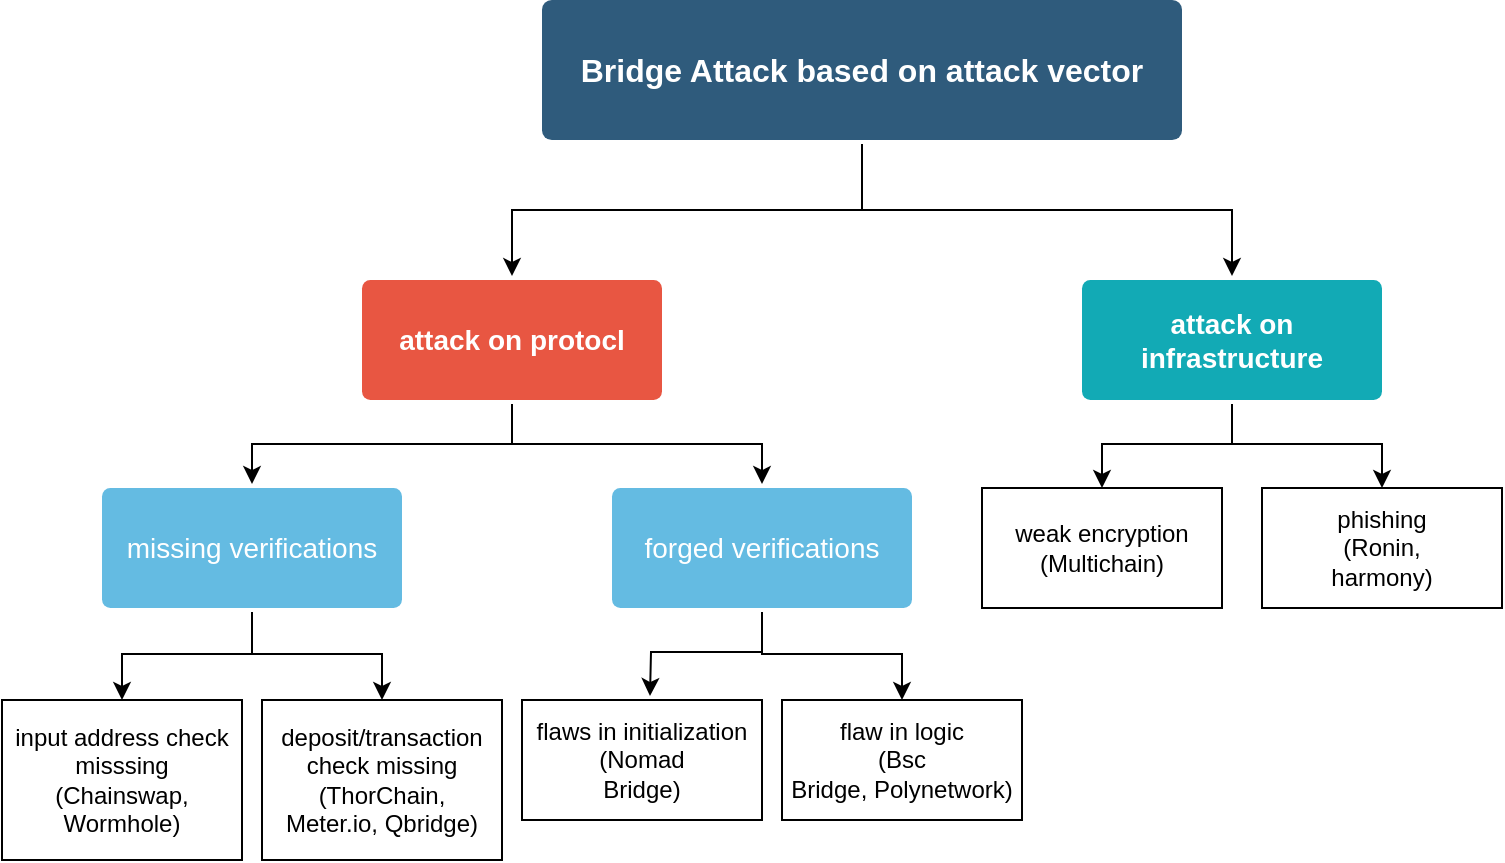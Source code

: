 <mxfile version="21.1.5" type="github">
  <diagram id="6a731a19-8d31-9384-78a2-239565b7b9f0" name="Page-1">
    <mxGraphModel dx="1377" dy="788" grid="1" gridSize="10" guides="1" tooltips="1" connect="1" arrows="1" fold="1" page="1" pageScale="1" pageWidth="1169" pageHeight="827" background="none" math="0" shadow="0">
      <root>
        <mxCell id="0" />
        <mxCell id="1" parent="0" />
        <mxCell id="ZxaLVjg4lCuClCTcrxUT-1771" style="edgeStyle=orthogonalEdgeStyle;rounded=0;orthogonalLoop=1;jettySize=auto;html=1;entryX=0.5;entryY=0;entryDx=0;entryDy=0;" edge="1" parent="1" source="1749" target="1753">
          <mxGeometry relative="1" as="geometry" />
        </mxCell>
        <mxCell id="ZxaLVjg4lCuClCTcrxUT-1772" style="edgeStyle=orthogonalEdgeStyle;rounded=0;orthogonalLoop=1;jettySize=auto;html=1;" edge="1" parent="1" source="1749" target="1771">
          <mxGeometry relative="1" as="geometry" />
        </mxCell>
        <mxCell id="1749" value="Bridge Attack based on attack vector" style="rounded=1;whiteSpace=wrap;html=1;shadow=0;labelBackgroundColor=none;strokeColor=none;strokeWidth=3;fillColor=#2F5B7C;fontFamily=Helvetica;fontSize=16;fontColor=#FFFFFF;align=center;fontStyle=1;spacing=5;arcSize=7;perimeterSpacing=2;" parent="1" vertex="1">
          <mxGeometry x="400" y="170" width="320" height="70" as="geometry" />
        </mxCell>
        <mxCell id="Ssj8lL_0qwXRlfFjcbHE-1780" style="edgeStyle=orthogonalEdgeStyle;rounded=0;orthogonalLoop=1;jettySize=auto;html=1;entryX=0.5;entryY=0;entryDx=0;entryDy=0;" parent="1" source="1753" target="1763" edge="1">
          <mxGeometry relative="1" as="geometry" />
        </mxCell>
        <mxCell id="Ssj8lL_0qwXRlfFjcbHE-1783" style="edgeStyle=orthogonalEdgeStyle;rounded=0;orthogonalLoop=1;jettySize=auto;html=1;entryX=0.5;entryY=0;entryDx=0;entryDy=0;" parent="1" source="1753" target="Ssj8lL_0qwXRlfFjcbHE-1779" edge="1">
          <mxGeometry relative="1" as="geometry" />
        </mxCell>
        <mxCell id="1753" value="attack on protocl" style="rounded=1;whiteSpace=wrap;html=1;shadow=0;labelBackgroundColor=none;strokeColor=none;strokeWidth=3;fillColor=#e85642;fontFamily=Helvetica;fontSize=14;fontColor=#FFFFFF;align=center;spacing=5;fontStyle=1;arcSize=7;perimeterSpacing=2;" parent="1" vertex="1">
          <mxGeometry x="310" y="310" width="150" height="60" as="geometry" />
        </mxCell>
        <mxCell id="ZxaLVjg4lCuClCTcrxUT-1779" style="edgeStyle=orthogonalEdgeStyle;rounded=0;orthogonalLoop=1;jettySize=auto;html=1;entryX=0.5;entryY=0;entryDx=0;entryDy=0;" edge="1" parent="1" source="1763" target="ZxaLVjg4lCuClCTcrxUT-1773">
          <mxGeometry relative="1" as="geometry" />
        </mxCell>
        <mxCell id="ZxaLVjg4lCuClCTcrxUT-1786" style="edgeStyle=orthogonalEdgeStyle;rounded=0;orthogonalLoop=1;jettySize=auto;html=1;" edge="1" parent="1" source="1763" target="ZxaLVjg4lCuClCTcrxUT-1774">
          <mxGeometry relative="1" as="geometry" />
        </mxCell>
        <mxCell id="1763" value="missing verifications" style="rounded=1;whiteSpace=wrap;html=1;shadow=0;labelBackgroundColor=none;strokeColor=none;strokeWidth=3;fillColor=#64bbe2;fontFamily=Helvetica;fontSize=14;fontColor=#FFFFFF;align=center;spacing=5;arcSize=7;perimeterSpacing=2;" parent="1" vertex="1">
          <mxGeometry x="180" y="414" width="150" height="60" as="geometry" />
        </mxCell>
        <mxCell id="ZxaLVjg4lCuClCTcrxUT-1783" style="edgeStyle=orthogonalEdgeStyle;rounded=0;orthogonalLoop=1;jettySize=auto;html=1;entryX=0.5;entryY=0;entryDx=0;entryDy=0;" edge="1" parent="1" source="1771" target="ZxaLVjg4lCuClCTcrxUT-1777">
          <mxGeometry relative="1" as="geometry" />
        </mxCell>
        <mxCell id="ZxaLVjg4lCuClCTcrxUT-1784" style="edgeStyle=orthogonalEdgeStyle;rounded=0;orthogonalLoop=1;jettySize=auto;html=1;entryX=0.5;entryY=0;entryDx=0;entryDy=0;" edge="1" parent="1" source="1771" target="ZxaLVjg4lCuClCTcrxUT-1778">
          <mxGeometry relative="1" as="geometry" />
        </mxCell>
        <mxCell id="1771" value="attack on infrastructure" style="rounded=1;whiteSpace=wrap;html=1;shadow=0;labelBackgroundColor=none;strokeColor=none;strokeWidth=3;fillColor=#12aab5;fontFamily=Helvetica;fontSize=14;fontColor=#FFFFFF;align=center;spacing=5;fontStyle=1;arcSize=7;perimeterSpacing=2;" parent="1" vertex="1">
          <mxGeometry x="670" y="310.0" width="150" height="60" as="geometry" />
        </mxCell>
        <mxCell id="ZxaLVjg4lCuClCTcrxUT-1781" style="edgeStyle=orthogonalEdgeStyle;rounded=0;orthogonalLoop=1;jettySize=auto;html=1;" edge="1" parent="1" source="Ssj8lL_0qwXRlfFjcbHE-1779">
          <mxGeometry relative="1" as="geometry">
            <mxPoint x="454" y="518" as="targetPoint" />
          </mxGeometry>
        </mxCell>
        <mxCell id="ZxaLVjg4lCuClCTcrxUT-1787" style="edgeStyle=orthogonalEdgeStyle;rounded=0;orthogonalLoop=1;jettySize=auto;html=1;entryX=0.5;entryY=0;entryDx=0;entryDy=0;" edge="1" parent="1" source="Ssj8lL_0qwXRlfFjcbHE-1779" target="ZxaLVjg4lCuClCTcrxUT-1776">
          <mxGeometry relative="1" as="geometry" />
        </mxCell>
        <mxCell id="Ssj8lL_0qwXRlfFjcbHE-1779" value="forged verifications" style="rounded=1;whiteSpace=wrap;html=1;shadow=0;labelBackgroundColor=none;strokeColor=none;strokeWidth=3;fillColor=#64bbe2;fontFamily=Helvetica;fontSize=14;fontColor=#FFFFFF;align=center;spacing=5;arcSize=7;perimeterSpacing=2;" parent="1" vertex="1">
          <mxGeometry x="435" y="414" width="150" height="60" as="geometry" />
        </mxCell>
        <mxCell id="ZxaLVjg4lCuClCTcrxUT-1773" value="input address check misssing&lt;br&gt;(Chainswap,&lt;br&gt;Wormhole)" style="rounded=0;whiteSpace=wrap;html=1;" vertex="1" parent="1">
          <mxGeometry x="130" y="520" width="120" height="80" as="geometry" />
        </mxCell>
        <mxCell id="ZxaLVjg4lCuClCTcrxUT-1774" value="deposit/transaction check missing&lt;br&gt;(ThorChain,&lt;br&gt;Meter.io, Qbridge)" style="rounded=0;whiteSpace=wrap;html=1;" vertex="1" parent="1">
          <mxGeometry x="260" y="520" width="120" height="80" as="geometry" />
        </mxCell>
        <mxCell id="ZxaLVjg4lCuClCTcrxUT-1775" value="flaws in initialization&lt;br&gt;(Nomad&lt;br&gt;Bridge)" style="rounded=0;whiteSpace=wrap;html=1;" vertex="1" parent="1">
          <mxGeometry x="390" y="520" width="120" height="60" as="geometry" />
        </mxCell>
        <mxCell id="ZxaLVjg4lCuClCTcrxUT-1776" value="flaw in logic&lt;br&gt;(Bsc&lt;br&gt;Bridge, Polynetwork)" style="rounded=0;whiteSpace=wrap;html=1;" vertex="1" parent="1">
          <mxGeometry x="520" y="520" width="120" height="60" as="geometry" />
        </mxCell>
        <mxCell id="ZxaLVjg4lCuClCTcrxUT-1777" value="weak encryption&lt;br&gt;(Multichain)" style="rounded=0;whiteSpace=wrap;html=1;" vertex="1" parent="1">
          <mxGeometry x="620" y="414" width="120" height="60" as="geometry" />
        </mxCell>
        <mxCell id="ZxaLVjg4lCuClCTcrxUT-1778" value="phishing&lt;br&gt;(Ronin,&lt;br/&gt;harmony)" style="rounded=0;whiteSpace=wrap;html=1;" vertex="1" parent="1">
          <mxGeometry x="760" y="414" width="120" height="60" as="geometry" />
        </mxCell>
      </root>
    </mxGraphModel>
  </diagram>
</mxfile>
